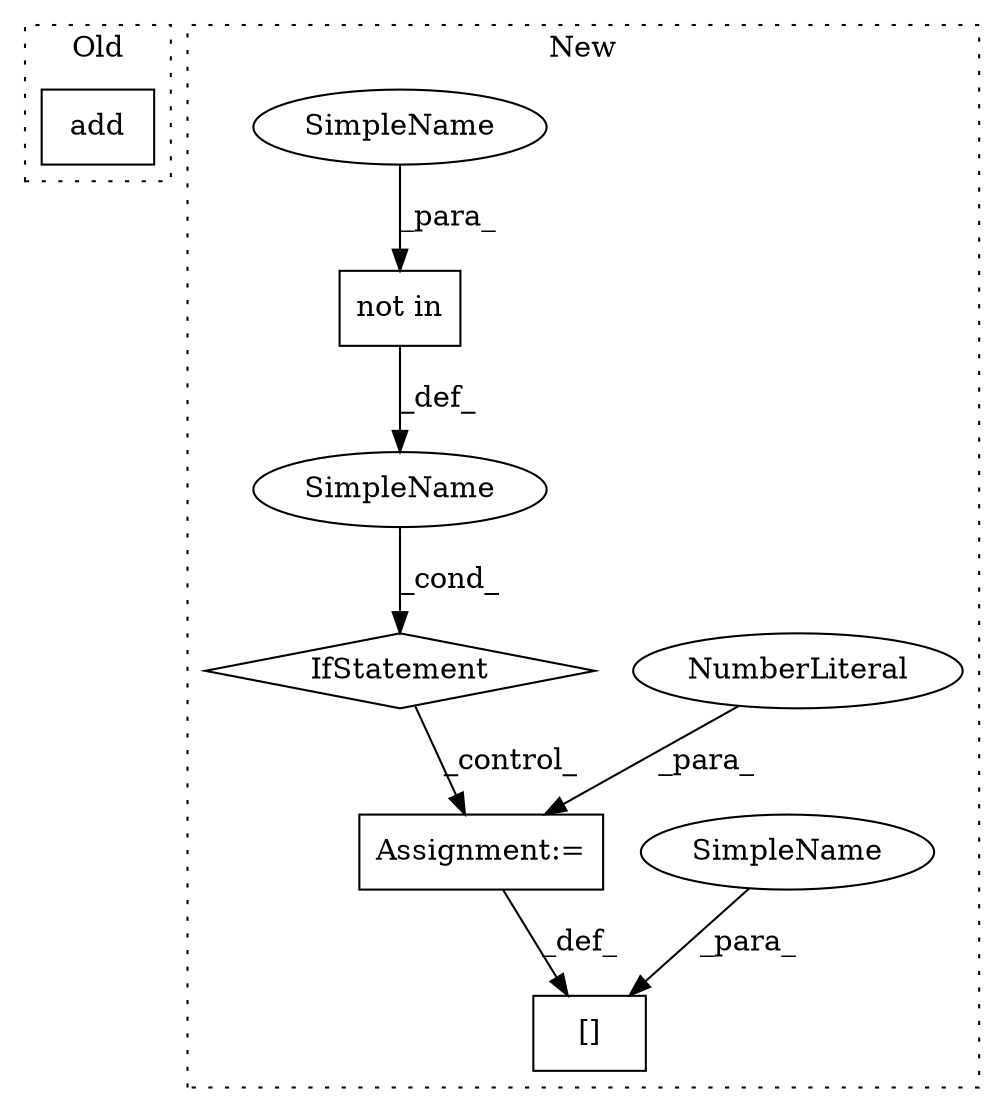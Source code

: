 digraph G {
subgraph cluster0 {
1 [label="add" a="32" s="4382,4408" l="4,1" shape="box"];
label = "Old";
style="dotted";
}
subgraph cluster1 {
2 [label="not in" a="108" s="4796" l="29" shape="box"];
3 [label="IfStatement" a="25" s="4786,4825" l="10,2" shape="diamond"];
4 [label="Assignment:=" a="7" s="4860" l="1" shape="box"];
5 [label="SimpleName" a="42" s="" l="" shape="ellipse"];
6 [label="[]" a="2" s="4837,4859" l="10,1" shape="box"];
7 [label="NumberLiteral" a="34" s="4861" l="1" shape="ellipse"];
8 [label="SimpleName" a="42" s="4847" l="12" shape="ellipse"];
9 [label="SimpleName" a="42" s="4796" l="12" shape="ellipse"];
label = "New";
style="dotted";
}
2 -> 5 [label="_def_"];
3 -> 4 [label="_control_"];
4 -> 6 [label="_def_"];
5 -> 3 [label="_cond_"];
7 -> 4 [label="_para_"];
8 -> 6 [label="_para_"];
9 -> 2 [label="_para_"];
}
